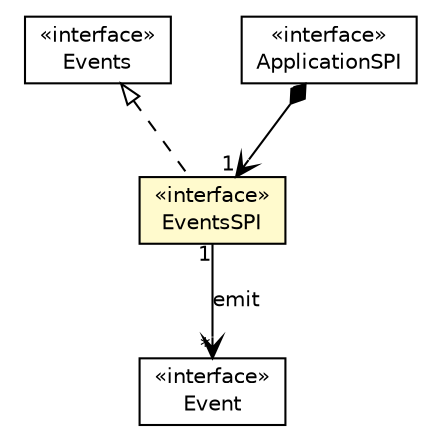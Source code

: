 #!/usr/local/bin/dot
#
# Class diagram 
# Generated by UMLGraph version R5_6-24-gf6e263 (http://www.umlgraph.org/)
#

digraph G {
	edge [fontname="Helvetica",fontsize=10,labelfontname="Helvetica",labelfontsize=10];
	node [fontname="Helvetica",fontsize=10,shape=plaintext];
	nodesep=0.25;
	ranksep=0.5;
	// io.werval.api.events.Event
	c16325 [label=<<table title="io.werval.api.events.Event" border="0" cellborder="1" cellspacing="0" cellpadding="2" port="p" href="../../api/events/Event.html">
		<tr><td><table border="0" cellspacing="0" cellpadding="1">
<tr><td align="center" balign="center"> &#171;interface&#187; </td></tr>
<tr><td align="center" balign="center"> Event </td></tr>
		</table></td></tr>
		</table>>, URL="../../api/events/Event.html", fontname="Helvetica", fontcolor="black", fontsize=10.0];
	// io.werval.api.events.Events
	c16326 [label=<<table title="io.werval.api.events.Events" border="0" cellborder="1" cellspacing="0" cellpadding="2" port="p" href="../../api/events/Events.html">
		<tr><td><table border="0" cellspacing="0" cellpadding="1">
<tr><td align="center" balign="center"> &#171;interface&#187; </td></tr>
<tr><td align="center" balign="center"> Events </td></tr>
		</table></td></tr>
		</table>>, URL="../../api/events/Events.html", fontname="Helvetica", fontcolor="black", fontsize=10.0];
	// io.werval.spi.ApplicationSPI
	c16460 [label=<<table title="io.werval.spi.ApplicationSPI" border="0" cellborder="1" cellspacing="0" cellpadding="2" port="p" href="../ApplicationSPI.html">
		<tr><td><table border="0" cellspacing="0" cellpadding="1">
<tr><td align="center" balign="center"> &#171;interface&#187; </td></tr>
<tr><td align="center" balign="center"> ApplicationSPI </td></tr>
		</table></td></tr>
		</table>>, URL="../ApplicationSPI.html", fontname="Helvetica", fontcolor="black", fontsize=10.0];
	// io.werval.spi.events.EventsSPI
	c16473 [label=<<table title="io.werval.spi.events.EventsSPI" border="0" cellborder="1" cellspacing="0" cellpadding="2" port="p" bgcolor="lemonChiffon" href="./EventsSPI.html">
		<tr><td><table border="0" cellspacing="0" cellpadding="1">
<tr><td align="center" balign="center"> &#171;interface&#187; </td></tr>
<tr><td align="center" balign="center"> EventsSPI </td></tr>
		</table></td></tr>
		</table>>, URL="./EventsSPI.html", fontname="Helvetica", fontcolor="black", fontsize=10.0];
	// io.werval.spi.ApplicationSPI NAVCOMPOSED io.werval.spi.events.EventsSPI
	c16460:p -> c16473:p [taillabel="1", label="", headlabel="1", fontname="Helvetica", fontcolor="black", fontsize=10.0, color="black", arrowhead=open, arrowtail=diamond, dir=both];
	//io.werval.spi.events.EventsSPI implements io.werval.api.events.Events
	c16326:p -> c16473:p [dir=back,arrowtail=empty,style=dashed];
	// io.werval.spi.events.EventsSPI NAVASSOC io.werval.api.events.Event
	c16473:p -> c16325:p [taillabel="1", label="emit", headlabel="*", fontname="Helvetica", fontcolor="black", fontsize=10.0, color="black", arrowhead=open];
}

